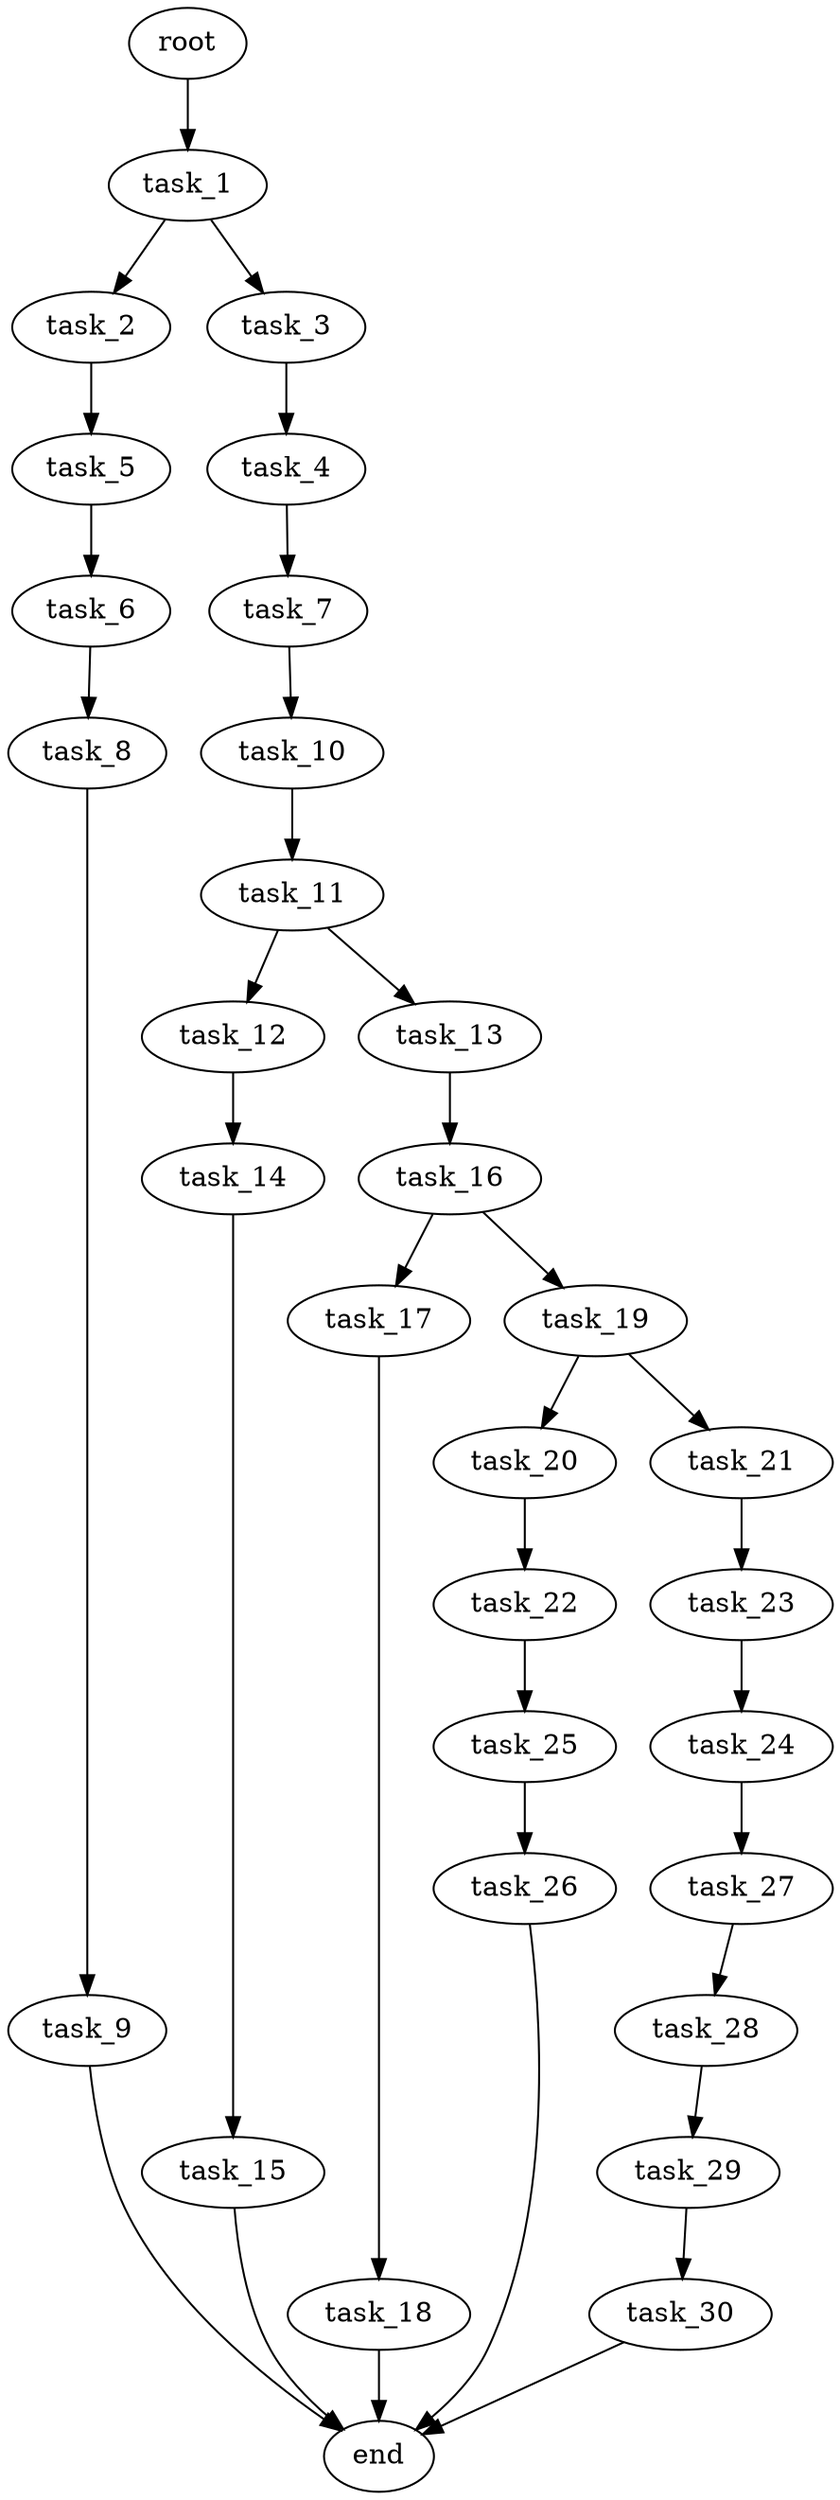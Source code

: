 digraph G {
  root [size="0.000000e+00"];
  task_1 [size="8.949364e+10"];
  task_2 [size="8.459491e+10"];
  task_3 [size="2.506802e+10"];
  task_4 [size="6.350936e+10"];
  task_5 [size="5.508863e+10"];
  task_6 [size="1.252578e+10"];
  task_7 [size="3.028943e+10"];
  task_8 [size="5.335247e+10"];
  task_9 [size="5.026229e+10"];
  task_10 [size="1.687190e+10"];
  task_11 [size="9.416128e+10"];
  task_12 [size="1.542788e+10"];
  task_13 [size="6.587670e+10"];
  task_14 [size="7.206607e+10"];
  task_15 [size="6.051784e+10"];
  task_16 [size="8.425458e+10"];
  task_17 [size="5.636617e+10"];
  task_18 [size="8.252537e+10"];
  task_19 [size="2.847065e+09"];
  task_20 [size="4.555726e+09"];
  task_21 [size="6.414896e+10"];
  task_22 [size="5.768136e+10"];
  task_23 [size="6.511649e+10"];
  task_24 [size="7.669823e+10"];
  task_25 [size="4.166451e+10"];
  task_26 [size="6.390273e+10"];
  task_27 [size="4.980883e+10"];
  task_28 [size="6.272013e+10"];
  task_29 [size="2.897427e+10"];
  task_30 [size="9.566545e+10"];
  end [size="0.000000e+00"];

  root -> task_1 [size="1.000000e-12"];
  task_1 -> task_2 [size="8.459491e+08"];
  task_1 -> task_3 [size="2.506802e+08"];
  task_2 -> task_5 [size="5.508863e+08"];
  task_3 -> task_4 [size="6.350936e+08"];
  task_4 -> task_7 [size="3.028943e+08"];
  task_5 -> task_6 [size="1.252578e+08"];
  task_6 -> task_8 [size="5.335247e+08"];
  task_7 -> task_10 [size="1.687190e+08"];
  task_8 -> task_9 [size="5.026229e+08"];
  task_9 -> end [size="1.000000e-12"];
  task_10 -> task_11 [size="9.416128e+08"];
  task_11 -> task_12 [size="1.542788e+08"];
  task_11 -> task_13 [size="6.587670e+08"];
  task_12 -> task_14 [size="7.206607e+08"];
  task_13 -> task_16 [size="8.425458e+08"];
  task_14 -> task_15 [size="6.051784e+08"];
  task_15 -> end [size="1.000000e-12"];
  task_16 -> task_17 [size="5.636617e+08"];
  task_16 -> task_19 [size="2.847065e+07"];
  task_17 -> task_18 [size="8.252537e+08"];
  task_18 -> end [size="1.000000e-12"];
  task_19 -> task_20 [size="4.555726e+07"];
  task_19 -> task_21 [size="6.414896e+08"];
  task_20 -> task_22 [size="5.768136e+08"];
  task_21 -> task_23 [size="6.511649e+08"];
  task_22 -> task_25 [size="4.166451e+08"];
  task_23 -> task_24 [size="7.669823e+08"];
  task_24 -> task_27 [size="4.980883e+08"];
  task_25 -> task_26 [size="6.390273e+08"];
  task_26 -> end [size="1.000000e-12"];
  task_27 -> task_28 [size="6.272013e+08"];
  task_28 -> task_29 [size="2.897427e+08"];
  task_29 -> task_30 [size="9.566545e+08"];
  task_30 -> end [size="1.000000e-12"];
}
